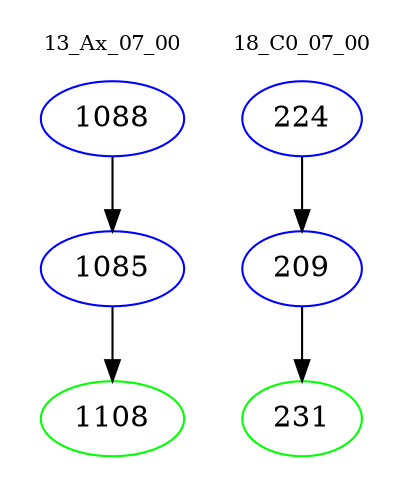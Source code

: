 digraph{
subgraph cluster_0 {
color = white
label = "13_Ax_07_00";
fontsize=10;
T0_1088 [label="1088", color="blue"]
T0_1088 -> T0_1085 [color="black"]
T0_1085 [label="1085", color="blue"]
T0_1085 -> T0_1108 [color="black"]
T0_1108 [label="1108", color="green"]
}
subgraph cluster_1 {
color = white
label = "18_C0_07_00";
fontsize=10;
T1_224 [label="224", color="blue"]
T1_224 -> T1_209 [color="black"]
T1_209 [label="209", color="blue"]
T1_209 -> T1_231 [color="black"]
T1_231 [label="231", color="green"]
}
}
